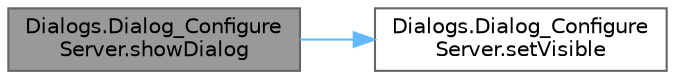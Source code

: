 digraph "Dialogs.Dialog_ConfigureServer.showDialog"
{
 // LATEX_PDF_SIZE
  bgcolor="transparent";
  edge [fontname=Helvetica,fontsize=10,labelfontname=Helvetica,labelfontsize=10];
  node [fontname=Helvetica,fontsize=10,shape=box,height=0.2,width=0.4];
  rankdir="LR";
  Node1 [id="Node000001",label="Dialogs.Dialog_Configure\lServer.showDialog",height=0.2,width=0.4,color="gray40", fillcolor="grey60", style="filled", fontcolor="black",tooltip=" "];
  Node1 -> Node2 [id="edge1_Node000001_Node000002",color="steelblue1",style="solid",tooltip=" "];
  Node2 [id="Node000002",label="Dialogs.Dialog_Configure\lServer.setVisible",height=0.2,width=0.4,color="grey40", fillcolor="white", style="filled",URL="$class_dialogs_1_1_dialog___configure_server.html#a528b8aa2e2feff084d0ec3a1378e7b13",tooltip=" "];
}
